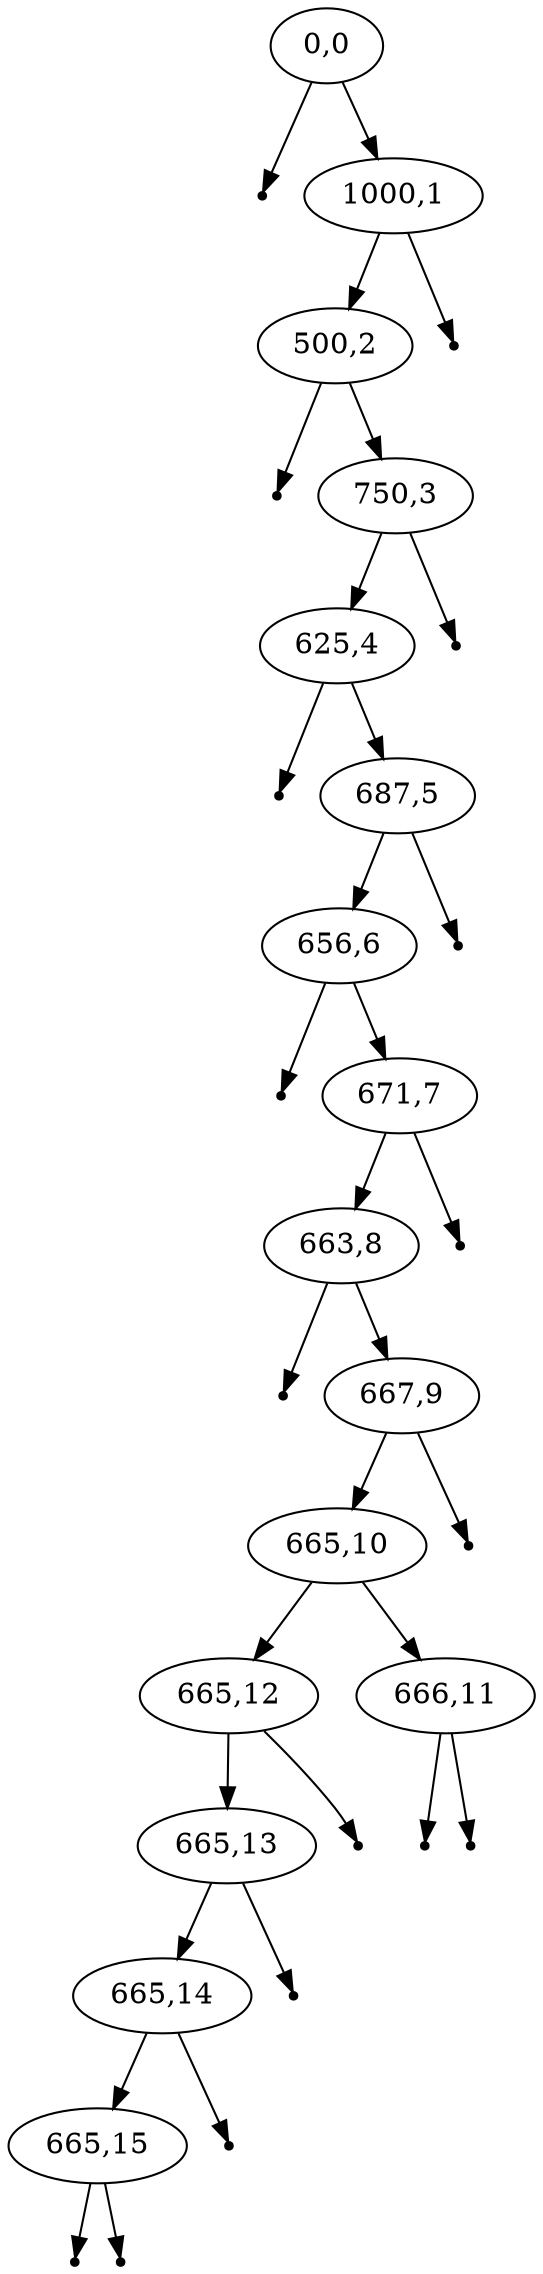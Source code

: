 digraph G { 
null0[shape=point];
   "0,0" -> null0 ;
   "0,0" -> "1000,1";
   "1000,1" -> "500,2";
null1[shape=point];
   "500,2" -> null1 ;
   "500,2" -> "750,3";
   "750,3" -> "625,4";
null2[shape=point];
   "625,4" -> null2 ;
   "625,4" -> "687,5";
   "687,5" -> "656,6";
null3[shape=point];
   "656,6" -> null3 ;
   "656,6" -> "671,7";
   "671,7" -> "663,8";
null4[shape=point];
   "663,8" -> null4 ;
   "663,8" -> "667,9";
   "667,9" -> "665,10";
   "665,10" -> "665,12";
   "665,12" -> "665,13";
   "665,13" -> "665,14";
   "665,14" -> "665,15";
null5[shape=point];
   "665,15" -> null5 ;
null6[shape=point];
   "665,15" -> null6 ;
null7[shape=point];
   "665,14" -> null7 ;
null8[shape=point];
   "665,13" -> null8 ;
null9[shape=point];
   "665,12" -> null9 ;
   "665,10" -> "666,11";
null10[shape=point];
   "666,11" -> null10 ;
null11[shape=point];
   "666,11" -> null11 ;
null12[shape=point];
   "667,9" -> null12 ;
null13[shape=point];
   "671,7" -> null13 ;
null14[shape=point];
   "687,5" -> null14 ;
null15[shape=point];
   "750,3" -> null15 ;
null16[shape=point];
   "1000,1" -> null16 ;
}
